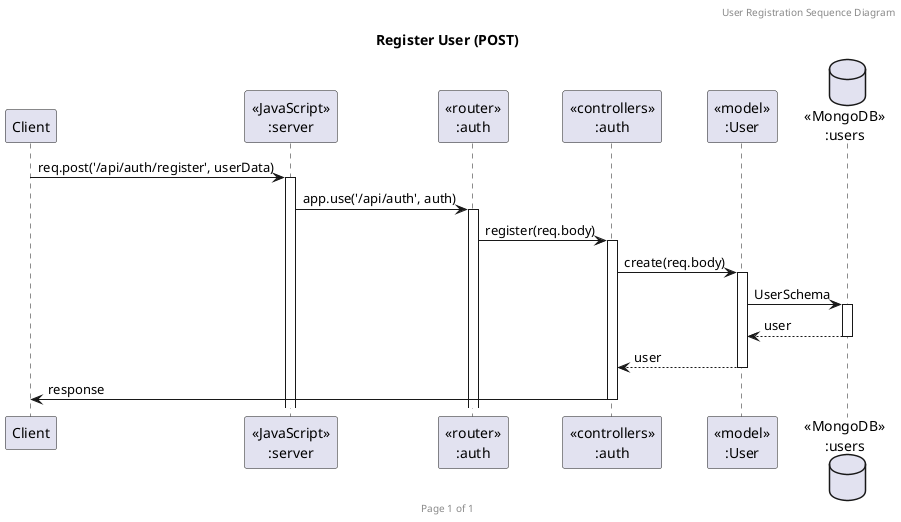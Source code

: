 @startuml Register User (POST)

header User Registration Sequence Diagram
footer Page %page% of %lastpage%
title "Register User (POST)"

participant "Client" as client
participant "<<JavaScript>>\n:server" as server
participant "<<router>>\n:auth" as routerAuth
participant "<<controllers>>\n:auth" as controllersAuth
participant "<<model>>\n:User" as modelUser
database "<<MongoDB>>\n:users" as UsersDatabase

client->server ++:req.post('/api/auth/register', userData)
server->routerAuth ++:app.use('/api/auth', auth)
routerAuth -> controllersAuth ++:register(req.body)
controllersAuth->modelUser ++:create(req.body)
modelUser -> UsersDatabase ++: UserSchema
UsersDatabase --> modelUser --: user
controllersAuth <-- modelUser --: user
controllersAuth->client --: response

@enduml